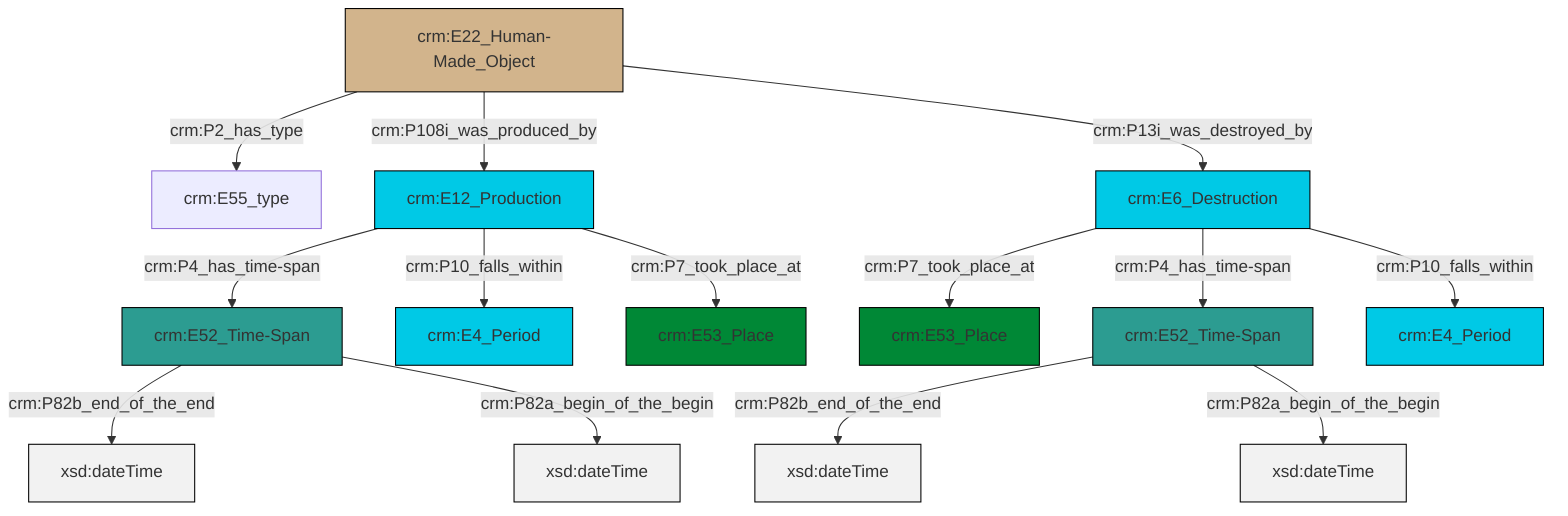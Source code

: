 graph TD
classDef Literal fill:#f2f2f2,stroke:#000000;
classDef CRM_Entity fill:#FFFFFF,stroke:#000000;
classDef Temporal_Entity fill:#00C9E6, stroke:#000000;
classDef Type fill:#E18312, stroke:#000000;
classDef Time-Span fill:#2C9C91, stroke:#000000;
classDef Appellation fill:#FFEB7F, stroke:#000000;
classDef Place fill:#008836, stroke:#000000;
classDef Persistent_Item fill:#B266B2, stroke:#000000;
classDef Conceptual_Object fill:#FFD700, stroke:#000000;
classDef Physical_Thing fill:#D2B48C, stroke:#000000;
classDef Actor fill:#f58aad, stroke:#000000;
classDef PC_Classes fill:#4ce600, stroke:#000000;
classDef Multi fill:#cccccc,stroke:#000000;

0["crm:E6_Destruction"]:::Temporal_Entity -->|crm:P7_took_place_at| 1["crm:E53_Place"]:::Place
7["crm:E22_Human-Made_Object"]:::Physical_Thing -->|crm:P2_has_type| 8["crm:E55_type"]:::Default
7["crm:E22_Human-Made_Object"]:::Physical_Thing -->|crm:P108i_was_produced_by| 5["crm:E12_Production"]:::Temporal_Entity
11["crm:E52_Time-Span"]:::Time-Span -->|crm:P82b_end_of_the_end| 13[xsd:dateTime]:::Literal
0["crm:E6_Destruction"]:::Temporal_Entity -->|crm:P4_has_time-span| 11["crm:E52_Time-Span"]:::Time-Span
7["crm:E22_Human-Made_Object"]:::Physical_Thing -->|crm:P13i_was_destroyed_by| 0["crm:E6_Destruction"]:::Temporal_Entity
5["crm:E12_Production"]:::Temporal_Entity -->|crm:P4_has_time-span| 17["crm:E52_Time-Span"]:::Time-Span
0["crm:E6_Destruction"]:::Temporal_Entity -->|crm:P10_falls_within| 15["crm:E4_Period"]:::Temporal_Entity
17["crm:E52_Time-Span"]:::Time-Span -->|crm:P82b_end_of_the_end| 20[xsd:dateTime]:::Literal
5["crm:E12_Production"]:::Temporal_Entity -->|crm:P10_falls_within| 9["crm:E4_Period"]:::Temporal_Entity
5["crm:E12_Production"]:::Temporal_Entity -->|crm:P7_took_place_at| 2["crm:E53_Place"]:::Place
11["crm:E52_Time-Span"]:::Time-Span -->|crm:P82a_begin_of_the_begin| 21[xsd:dateTime]:::Literal
17["crm:E52_Time-Span"]:::Time-Span -->|crm:P82a_begin_of_the_begin| 23[xsd:dateTime]:::Literal